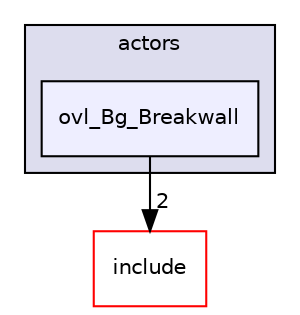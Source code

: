 digraph "src/overlays/actors/ovl_Bg_Breakwall" {
  compound=true
  node [ fontsize="10", fontname="Helvetica"];
  edge [ labelfontsize="10", labelfontname="Helvetica"];
  subgraph clusterdir_e93473484be31ce7bcb356bd643a22f8 {
    graph [ bgcolor="#ddddee", pencolor="black", label="actors" fontname="Helvetica", fontsize="10", URL="dir_e93473484be31ce7bcb356bd643a22f8.html"]
  dir_0f6485b5b02ddce19d333b217f3b93ee [shape=box, label="ovl_Bg_Breakwall", style="filled", fillcolor="#eeeeff", pencolor="black", URL="dir_0f6485b5b02ddce19d333b217f3b93ee.html"];
  }
  dir_d44c64559bbebec7f509842c48db8b23 [shape=box label="include" fillcolor="white" style="filled" color="red" URL="dir_d44c64559bbebec7f509842c48db8b23.html"];
  dir_0f6485b5b02ddce19d333b217f3b93ee->dir_d44c64559bbebec7f509842c48db8b23 [headlabel="2", labeldistance=1.5 headhref="dir_000021_000000.html"];
}
